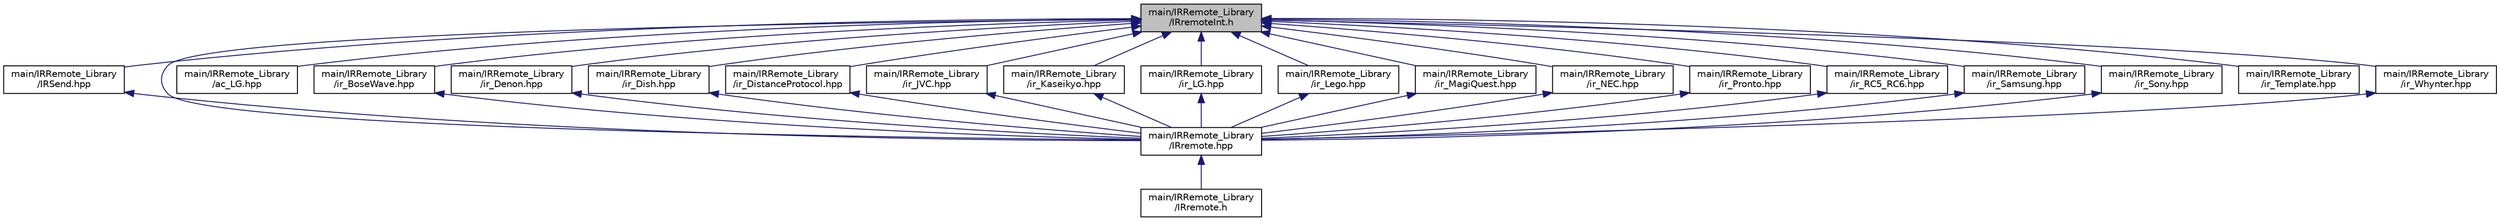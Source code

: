 digraph "main/IRRemote_Library/IRremoteInt.h"
{
 // LATEX_PDF_SIZE
  edge [fontname="Helvetica",fontsize="10",labelfontname="Helvetica",labelfontsize="10"];
  node [fontname="Helvetica",fontsize="10",shape=record];
  Node1 [label="main/IRRemote_Library\l/IRremoteInt.h",height=0.2,width=0.4,color="black", fillcolor="grey75", style="filled", fontcolor="black",tooltip="Contains all declarations required for the interface to IRremote. Could not be named IRremote...."];
  Node1 -> Node2 [dir="back",color="midnightblue",fontsize="10",style="solid",fontname="Helvetica"];
  Node2 [label="main/IRRemote_Library\l/IRSend.hpp",height=0.2,width=0.4,color="black", fillcolor="white", style="filled",URL="$_i_r_remote___library_2_i_r_send_8hpp.html",tooltip=" "];
  Node2 -> Node3 [dir="back",color="midnightblue",fontsize="10",style="solid",fontname="Helvetica"];
  Node3 [label="main/IRRemote_Library\l/IRremote.hpp",height=0.2,width=0.4,color="black", fillcolor="white", style="filled",URL="$_i_r_remote___library_2_i_rremote_8hpp.html",tooltip="Public API to the library."];
  Node3 -> Node4 [dir="back",color="midnightblue",fontsize="10",style="solid",fontname="Helvetica"];
  Node4 [label="main/IRRemote_Library\l/IRremote.h",height=0.2,width=0.4,color="black", fillcolor="white", style="filled",URL="$_i_r_remote___library_2_i_rremote_8h.html",tooltip="Stub for backward compatibility."];
  Node1 -> Node3 [dir="back",color="midnightblue",fontsize="10",style="solid",fontname="Helvetica"];
  Node1 -> Node5 [dir="back",color="midnightblue",fontsize="10",style="solid",fontname="Helvetica"];
  Node5 [label="main/IRRemote_Library\l/ac_LG.hpp",height=0.2,width=0.4,color="black", fillcolor="white", style="filled",URL="$_i_r_remote___library_2ac___l_g_8hpp.html",tooltip=" "];
  Node1 -> Node6 [dir="back",color="midnightblue",fontsize="10",style="solid",fontname="Helvetica"];
  Node6 [label="main/IRRemote_Library\l/ir_BoseWave.hpp",height=0.2,width=0.4,color="black", fillcolor="white", style="filled",URL="$_i_r_remote___library_2ir___bose_wave_8hpp.html",tooltip=" "];
  Node6 -> Node3 [dir="back",color="midnightblue",fontsize="10",style="solid",fontname="Helvetica"];
  Node1 -> Node7 [dir="back",color="midnightblue",fontsize="10",style="solid",fontname="Helvetica"];
  Node7 [label="main/IRRemote_Library\l/ir_Denon.hpp",height=0.2,width=0.4,color="black", fillcolor="white", style="filled",URL="$_i_r_remote___library_2ir___denon_8hpp.html",tooltip=" "];
  Node7 -> Node3 [dir="back",color="midnightblue",fontsize="10",style="solid",fontname="Helvetica"];
  Node1 -> Node8 [dir="back",color="midnightblue",fontsize="10",style="solid",fontname="Helvetica"];
  Node8 [label="main/IRRemote_Library\l/ir_Dish.hpp",height=0.2,width=0.4,color="black", fillcolor="white", style="filled",URL="$_i_r_remote___library_2ir___dish_8hpp.html",tooltip=" "];
  Node8 -> Node3 [dir="back",color="midnightblue",fontsize="10",style="solid",fontname="Helvetica"];
  Node1 -> Node9 [dir="back",color="midnightblue",fontsize="10",style="solid",fontname="Helvetica"];
  Node9 [label="main/IRRemote_Library\l/ir_DistanceProtocol.hpp",height=0.2,width=0.4,color="black", fillcolor="white", style="filled",URL="$_i_r_remote___library_2ir___distance_protocol_8hpp.html",tooltip=" "];
  Node9 -> Node3 [dir="back",color="midnightblue",fontsize="10",style="solid",fontname="Helvetica"];
  Node1 -> Node10 [dir="back",color="midnightblue",fontsize="10",style="solid",fontname="Helvetica"];
  Node10 [label="main/IRRemote_Library\l/ir_JVC.hpp",height=0.2,width=0.4,color="black", fillcolor="white", style="filled",URL="$_i_r_remote___library_2ir___j_v_c_8hpp.html",tooltip=" "];
  Node10 -> Node3 [dir="back",color="midnightblue",fontsize="10",style="solid",fontname="Helvetica"];
  Node1 -> Node11 [dir="back",color="midnightblue",fontsize="10",style="solid",fontname="Helvetica"];
  Node11 [label="main/IRRemote_Library\l/ir_Kaseikyo.hpp",height=0.2,width=0.4,color="black", fillcolor="white", style="filled",URL="$_i_r_remote___library_2ir___kaseikyo_8hpp.html",tooltip=" "];
  Node11 -> Node3 [dir="back",color="midnightblue",fontsize="10",style="solid",fontname="Helvetica"];
  Node1 -> Node12 [dir="back",color="midnightblue",fontsize="10",style="solid",fontname="Helvetica"];
  Node12 [label="main/IRRemote_Library\l/ir_LG.hpp",height=0.2,width=0.4,color="black", fillcolor="white", style="filled",URL="$_i_r_remote___library_2ir___l_g_8hpp.html",tooltip=" "];
  Node12 -> Node3 [dir="back",color="midnightblue",fontsize="10",style="solid",fontname="Helvetica"];
  Node1 -> Node13 [dir="back",color="midnightblue",fontsize="10",style="solid",fontname="Helvetica"];
  Node13 [label="main/IRRemote_Library\l/ir_Lego.hpp",height=0.2,width=0.4,color="black", fillcolor="white", style="filled",URL="$_i_r_remote___library_2ir___lego_8hpp.html",tooltip=" "];
  Node13 -> Node3 [dir="back",color="midnightblue",fontsize="10",style="solid",fontname="Helvetica"];
  Node1 -> Node14 [dir="back",color="midnightblue",fontsize="10",style="solid",fontname="Helvetica"];
  Node14 [label="main/IRRemote_Library\l/ir_MagiQuest.hpp",height=0.2,width=0.4,color="black", fillcolor="white", style="filled",URL="$_i_r_remote___library_2ir___magi_quest_8hpp.html",tooltip=" "];
  Node14 -> Node3 [dir="back",color="midnightblue",fontsize="10",style="solid",fontname="Helvetica"];
  Node1 -> Node15 [dir="back",color="midnightblue",fontsize="10",style="solid",fontname="Helvetica"];
  Node15 [label="main/IRRemote_Library\l/ir_NEC.hpp",height=0.2,width=0.4,color="black", fillcolor="white", style="filled",URL="$_i_r_remote___library_2ir___n_e_c_8hpp.html",tooltip=" "];
  Node15 -> Node3 [dir="back",color="midnightblue",fontsize="10",style="solid",fontname="Helvetica"];
  Node1 -> Node16 [dir="back",color="midnightblue",fontsize="10",style="solid",fontname="Helvetica"];
  Node16 [label="main/IRRemote_Library\l/ir_Pronto.hpp",height=0.2,width=0.4,color="black", fillcolor="white", style="filled",URL="$_i_r_remote___library_2ir___pronto_8hpp.html",tooltip=" "];
  Node16 -> Node3 [dir="back",color="midnightblue",fontsize="10",style="solid",fontname="Helvetica"];
  Node1 -> Node17 [dir="back",color="midnightblue",fontsize="10",style="solid",fontname="Helvetica"];
  Node17 [label="main/IRRemote_Library\l/ir_RC5_RC6.hpp",height=0.2,width=0.4,color="black", fillcolor="white", style="filled",URL="$_i_r_remote___library_2ir___r_c5___r_c6_8hpp.html",tooltip=" "];
  Node17 -> Node3 [dir="back",color="midnightblue",fontsize="10",style="solid",fontname="Helvetica"];
  Node1 -> Node18 [dir="back",color="midnightblue",fontsize="10",style="solid",fontname="Helvetica"];
  Node18 [label="main/IRRemote_Library\l/ir_Samsung.hpp",height=0.2,width=0.4,color="black", fillcolor="white", style="filled",URL="$_i_r_remote___library_2ir___samsung_8hpp.html",tooltip=" "];
  Node18 -> Node3 [dir="back",color="midnightblue",fontsize="10",style="solid",fontname="Helvetica"];
  Node1 -> Node19 [dir="back",color="midnightblue",fontsize="10",style="solid",fontname="Helvetica"];
  Node19 [label="main/IRRemote_Library\l/ir_Sony.hpp",height=0.2,width=0.4,color="black", fillcolor="white", style="filled",URL="$_i_r_remote___library_2ir___sony_8hpp.html",tooltip=" "];
  Node19 -> Node3 [dir="back",color="midnightblue",fontsize="10",style="solid",fontname="Helvetica"];
  Node1 -> Node20 [dir="back",color="midnightblue",fontsize="10",style="solid",fontname="Helvetica"];
  Node20 [label="main/IRRemote_Library\l/ir_Template.hpp",height=0.2,width=0.4,color="black", fillcolor="white", style="filled",URL="$_i_r_remote___library_2ir___template_8hpp.html",tooltip=" "];
  Node1 -> Node21 [dir="back",color="midnightblue",fontsize="10",style="solid",fontname="Helvetica"];
  Node21 [label="main/IRRemote_Library\l/ir_Whynter.hpp",height=0.2,width=0.4,color="black", fillcolor="white", style="filled",URL="$_i_r_remote___library_2ir___whynter_8hpp.html",tooltip=" "];
  Node21 -> Node3 [dir="back",color="midnightblue",fontsize="10",style="solid",fontname="Helvetica"];
}
